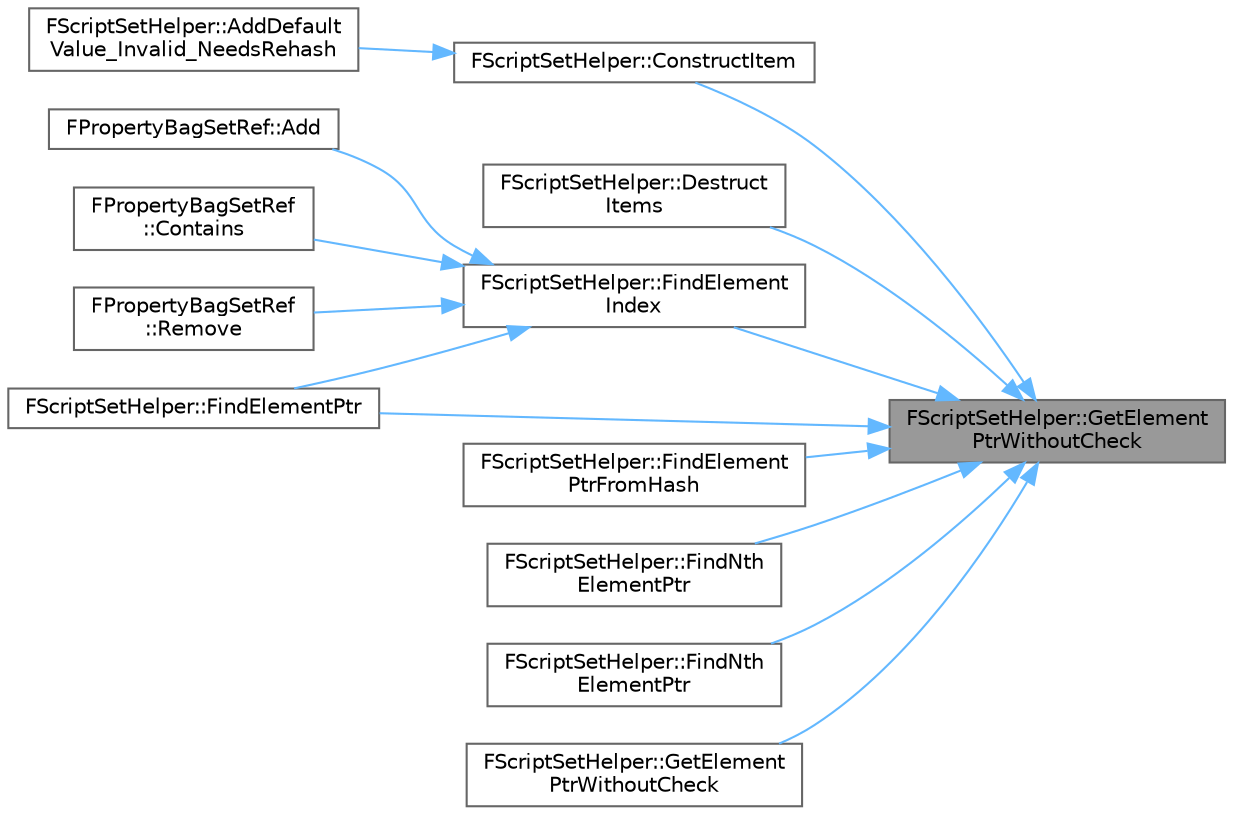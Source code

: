 digraph "FScriptSetHelper::GetElementPtrWithoutCheck"
{
 // INTERACTIVE_SVG=YES
 // LATEX_PDF_SIZE
  bgcolor="transparent";
  edge [fontname=Helvetica,fontsize=10,labelfontname=Helvetica,labelfontsize=10];
  node [fontname=Helvetica,fontsize=10,shape=box,height=0.2,width=0.4];
  rankdir="RL";
  Node1 [id="Node000001",label="FScriptSetHelper::GetElement\lPtrWithoutCheck",height=0.2,width=0.4,color="gray40", fillcolor="grey60", style="filled", fontcolor="black",tooltip="Returns a uint8 pointer to the element in the array without checking the index."];
  Node1 -> Node2 [id="edge1_Node000001_Node000002",dir="back",color="steelblue1",style="solid",tooltip=" "];
  Node2 [id="Node000002",label="FScriptSetHelper::ConstructItem",height=0.2,width=0.4,color="grey40", fillcolor="white", style="filled",URL="$df/d52/classFScriptSetHelper.html#acfb743ffb617b3d7ea984c0b8f0e61ca",tooltip="Internal function to call into the property system to construct / initialize elements."];
  Node2 -> Node3 [id="edge2_Node000002_Node000003",dir="back",color="steelblue1",style="solid",tooltip=" "];
  Node3 [id="Node000003",label="FScriptSetHelper::AddDefault\lValue_Invalid_NeedsRehash",height=0.2,width=0.4,color="grey40", fillcolor="white", style="filled",URL="$df/d52/classFScriptSetHelper.html#a49006cbba7d80647af2894bbbec7db9f",tooltip="Adds a blank, constructed value to a given size."];
  Node1 -> Node4 [id="edge3_Node000001_Node000004",dir="back",color="steelblue1",style="solid",tooltip=" "];
  Node4 [id="Node000004",label="FScriptSetHelper::Destruct\lItems",height=0.2,width=0.4,color="grey40", fillcolor="white", style="filled",URL="$df/d52/classFScriptSetHelper.html#a7e87d0fe168fcc9b6e4c7c30404b0604",tooltip="Internal function to call into the property system to destruct elements."];
  Node1 -> Node5 [id="edge4_Node000001_Node000005",dir="back",color="steelblue1",style="solid",tooltip=" "];
  Node5 [id="Node000005",label="FScriptSetHelper::FindElement\lIndex",height=0.2,width=0.4,color="grey40", fillcolor="white", style="filled",URL="$df/d52/classFScriptSetHelper.html#a1e3895fb2474173955afe07c81136a25",tooltip="Finds the index of an element in a set."];
  Node5 -> Node6 [id="edge5_Node000005_Node000006",dir="back",color="steelblue1",style="solid",tooltip=" "];
  Node6 [id="Node000006",label="FPropertyBagSetRef::Add",height=0.2,width=0.4,color="grey40", fillcolor="white", style="filled",URL="$d7/d67/classFPropertyBagSetRef.html#acce7e6a4251e13ac4ad4a664081f5ae9",tooltip=" "];
  Node5 -> Node7 [id="edge6_Node000005_Node000007",dir="back",color="steelblue1",style="solid",tooltip=" "];
  Node7 [id="Node000007",label="FPropertyBagSetRef\l::Contains",height=0.2,width=0.4,color="grey40", fillcolor="white", style="filled",URL="$d7/d67/classFPropertyBagSetRef.html#af26c38fc03e6362d21bf60ccf6cfffe2",tooltip="Returns a bool specifying if the element was found or not."];
  Node5 -> Node8 [id="edge7_Node000005_Node000008",dir="back",color="steelblue1",style="solid",tooltip=" "];
  Node8 [id="Node000008",label="FScriptSetHelper::FindElementPtr",height=0.2,width=0.4,color="grey40", fillcolor="white", style="filled",URL="$df/d52/classFScriptSetHelper.html#a10bef9d78d9ca911bc1ca57233100925",tooltip="Finds the pair in a map which matches the key in another pair."];
  Node5 -> Node9 [id="edge8_Node000005_Node000009",dir="back",color="steelblue1",style="solid",tooltip=" "];
  Node9 [id="Node000009",label="FPropertyBagSetRef\l::Remove",height=0.2,width=0.4,color="grey40", fillcolor="white", style="filled",URL="$d7/d67/classFPropertyBagSetRef.html#a949bbc05b9e716884545e323ea1d168d",tooltip="Removes value from set if found."];
  Node1 -> Node8 [id="edge9_Node000001_Node000008",dir="back",color="steelblue1",style="solid",tooltip=" "];
  Node1 -> Node10 [id="edge10_Node000001_Node000010",dir="back",color="steelblue1",style="solid",tooltip=" "];
  Node10 [id="Node000010",label="FScriptSetHelper::FindElement\lPtrFromHash",height=0.2,width=0.4,color="grey40", fillcolor="white", style="filled",URL="$df/d52/classFScriptSetHelper.html#a5013c5b18f6397842cb7ac849fe635fa",tooltip="Finds element pointer from hash, rather than linearly searching."];
  Node1 -> Node11 [id="edge11_Node000001_Node000011",dir="back",color="steelblue1",style="solid",tooltip=" "];
  Node11 [id="Node000011",label="FScriptSetHelper::FindNth\lElementPtr",height=0.2,width=0.4,color="grey40", fillcolor="white", style="filled",URL="$df/d52/classFScriptSetHelper.html#a995203b0924b6eb2e406e4db78d0ae2f",tooltip="Returns a uint8 pointer to the the Nth valid element in the set (skipping invalid entries)."];
  Node1 -> Node12 [id="edge12_Node000001_Node000012",dir="back",color="steelblue1",style="solid",tooltip=" "];
  Node12 [id="Node000012",label="FScriptSetHelper::FindNth\lElementPtr",height=0.2,width=0.4,color="grey40", fillcolor="white", style="filled",URL="$df/d52/classFScriptSetHelper.html#afd021ac84dbf2b5e87360884615b7ca2",tooltip="Returns a uint8 pointer to the the Nth valid element in the set (skipping invalid entries)."];
  Node1 -> Node13 [id="edge13_Node000001_Node000013",dir="back",color="steelblue1",style="solid",tooltip=" "];
  Node13 [id="Node000013",label="FScriptSetHelper::GetElement\lPtrWithoutCheck",height=0.2,width=0.4,color="grey40", fillcolor="white", style="filled",URL="$df/d52/classFScriptSetHelper.html#a667741da1b3abaadf5b2b1fd27930654",tooltip="Returns a uint8 pointer to the element in the array without checking the index."];
}

